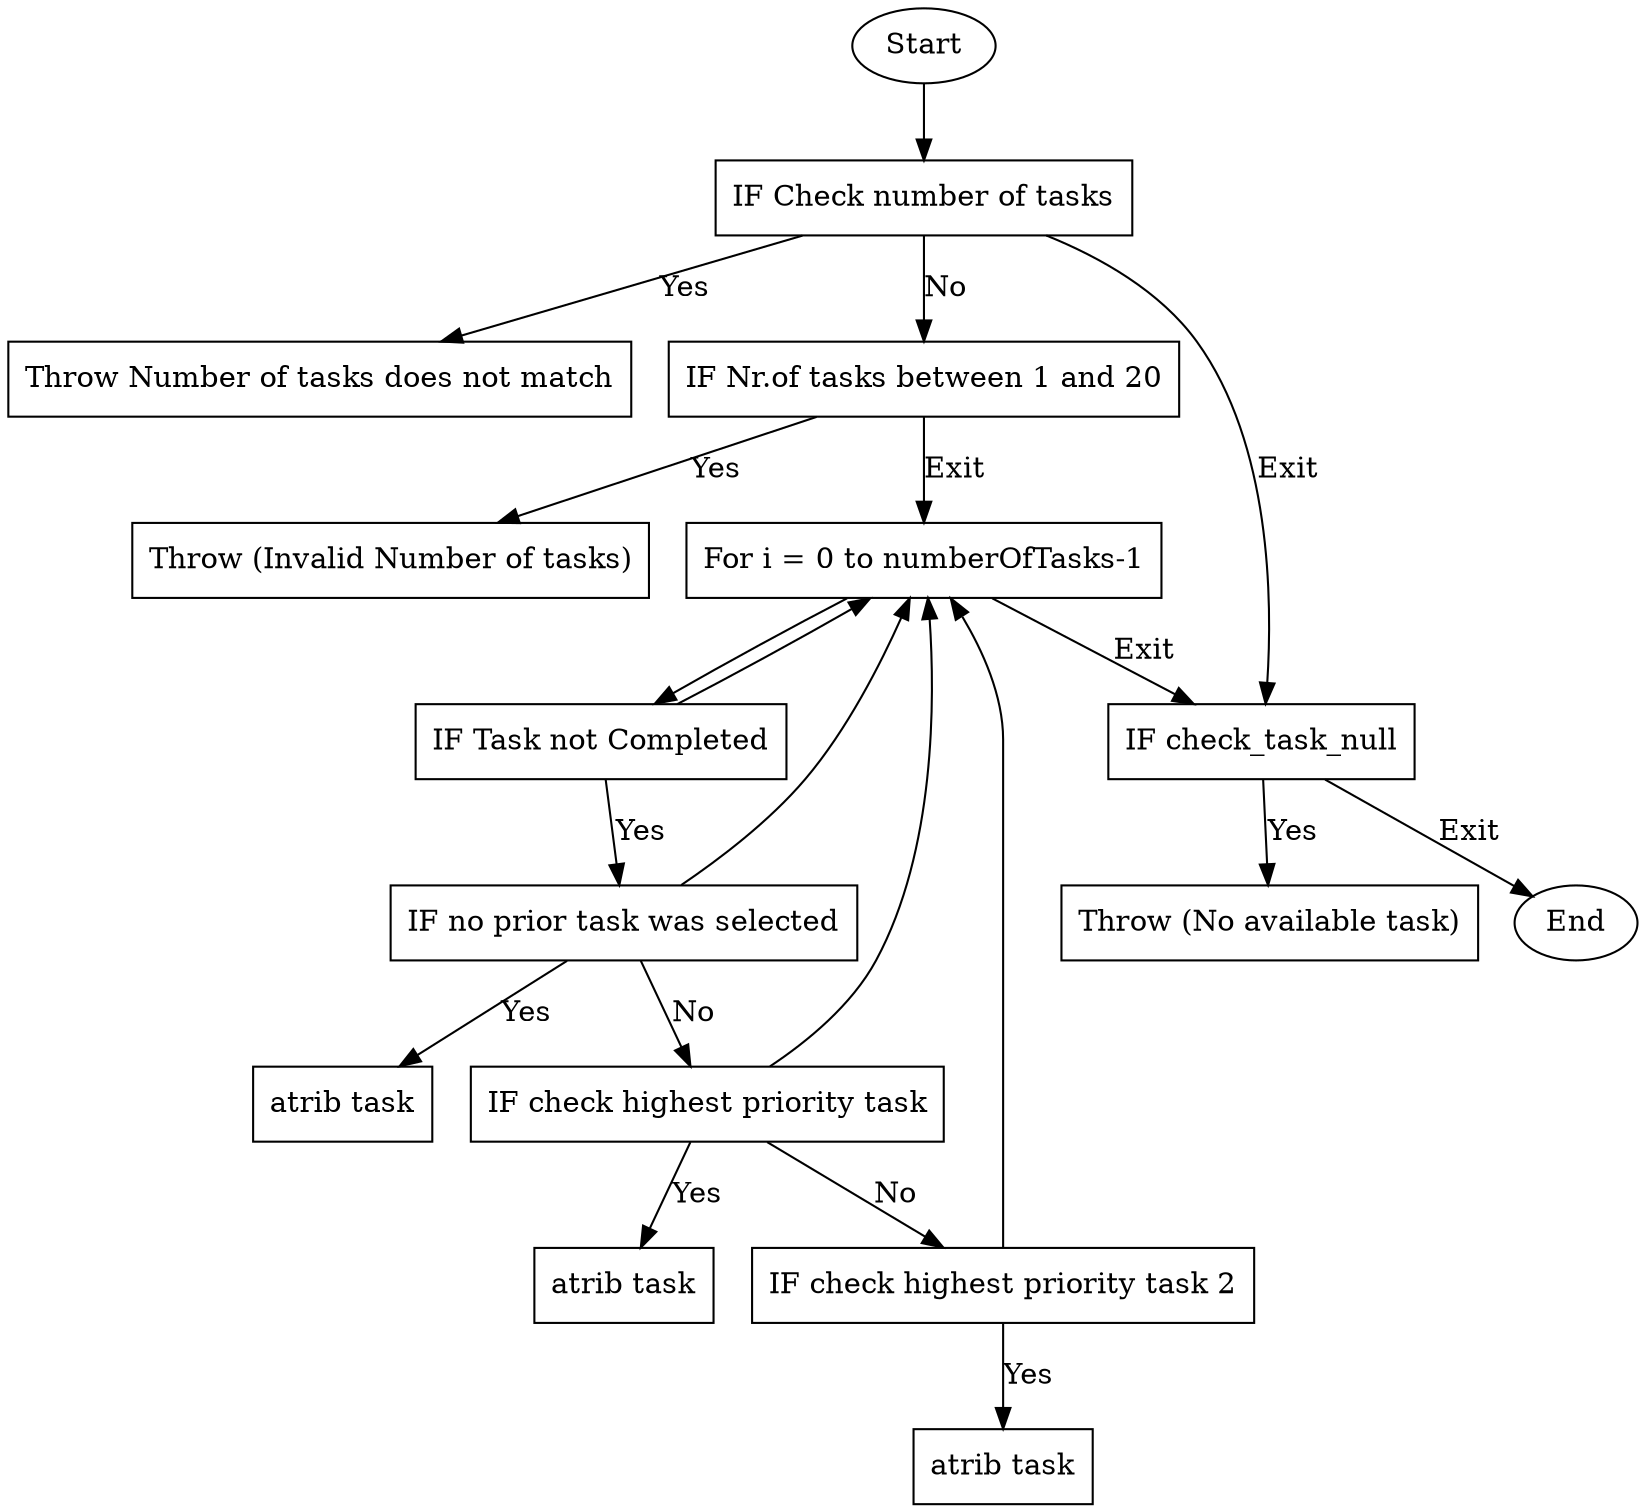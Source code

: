 digraph task_selection {

  rankdir=TD;

  // Nodes
  node [shape=box];
  Start [shape=ellipse];
  Check_number_of_tasks [label="IF Check number of tasks"];
  Throw_1 [label="Throw Number of tasks does not match"];
  Nr_oftasksBigger1Smaller20 [label="IF Nr.of tasks between 1 and 20"];
  Throw_2 [label="Throw (Invalid Number of tasks)"];
  For_loop [label="For i = 0 to numberOfTasks-1"];
  Check_task_status [label="IF Task not Completed"];
  no_prior_task_selected [label="IF no prior task was selected"];
  atrib_task [label="atrib task"];
  Check_Highest_priority_task [label="IF check highest priority task"];
  atrib_task2 [label="atrib task"];
  check_atribTask2 [label="IF check highest priority task 2"];
  atrib_task3 [label="atrib task"];
  check_Task_NULL [label="IF check_task_null"];
  Throw_3 [label="Throw (No available task)"];
  End [shape=ellipse];

  
  // Edges
  Start -> Check_number_of_tasks;
  Check_number_of_tasks -> Throw_1 [label="Yes"];
  Check_number_of_tasks -> Nr_oftasksBigger1Smaller20 [label="No"];
  Check_number_of_tasks -> check_Task_NULL [label="Exit"];
  Nr_oftasksBigger1Smaller20 -> Throw_2 [label="Yes"];
  Nr_oftasksBigger1Smaller20 -> For_loop [label="Exit"];
  For_loop -> Check_task_status;
  Check_task_status -> no_prior_task_selected [label="Yes"];
  Check_task_status -> For_loop;
  no_prior_task_selected -> atrib_task [label="Yes"];
  no_prior_task_selected -> Check_Highest_priority_task [label="No"];
  no_prior_task_selected -> For_loop;
  Check_Highest_priority_task -> atrib_task2 [label="Yes"];
  Check_Highest_priority_task -> check_atribTask2 [label="No"];
  Check_Highest_priority_task -> For_loop;
  check_atribTask2 -> For_loop;
  check_atribTask2 -> atrib_task3 [label="Yes"];
  For_loop -> check_Task_NULL [label="Exit"];
  check_Task_NULL -> Throw_3 [label="Yes"];
  check_Task_NULL -> End [label="Exit"];
}
